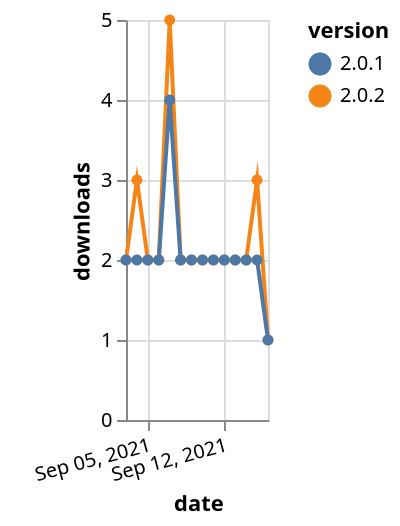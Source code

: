 {"$schema": "https://vega.github.io/schema/vega-lite/v5.json", "description": "A simple bar chart with embedded data.", "data": {"values": [{"date": "2021-09-03", "total": 3996, "delta": 2, "version": "2.0.2"}, {"date": "2021-09-04", "total": 3999, "delta": 3, "version": "2.0.2"}, {"date": "2021-09-05", "total": 4001, "delta": 2, "version": "2.0.2"}, {"date": "2021-09-06", "total": 4003, "delta": 2, "version": "2.0.2"}, {"date": "2021-09-07", "total": 4008, "delta": 5, "version": "2.0.2"}, {"date": "2021-09-08", "total": 4010, "delta": 2, "version": "2.0.2"}, {"date": "2021-09-09", "total": 4012, "delta": 2, "version": "2.0.2"}, {"date": "2021-09-10", "total": 4014, "delta": 2, "version": "2.0.2"}, {"date": "2021-09-11", "total": 4016, "delta": 2, "version": "2.0.2"}, {"date": "2021-09-12", "total": 4018, "delta": 2, "version": "2.0.2"}, {"date": "2021-09-13", "total": 4020, "delta": 2, "version": "2.0.2"}, {"date": "2021-09-14", "total": 4022, "delta": 2, "version": "2.0.2"}, {"date": "2021-09-15", "total": 4025, "delta": 3, "version": "2.0.2"}, {"date": "2021-09-16", "total": 4026, "delta": 1, "version": "2.0.2"}, {"date": "2021-09-03", "total": 3390, "delta": 2, "version": "2.0.1"}, {"date": "2021-09-04", "total": 3392, "delta": 2, "version": "2.0.1"}, {"date": "2021-09-05", "total": 3394, "delta": 2, "version": "2.0.1"}, {"date": "2021-09-06", "total": 3396, "delta": 2, "version": "2.0.1"}, {"date": "2021-09-07", "total": 3400, "delta": 4, "version": "2.0.1"}, {"date": "2021-09-08", "total": 3402, "delta": 2, "version": "2.0.1"}, {"date": "2021-09-09", "total": 3404, "delta": 2, "version": "2.0.1"}, {"date": "2021-09-10", "total": 3406, "delta": 2, "version": "2.0.1"}, {"date": "2021-09-11", "total": 3408, "delta": 2, "version": "2.0.1"}, {"date": "2021-09-12", "total": 3410, "delta": 2, "version": "2.0.1"}, {"date": "2021-09-13", "total": 3412, "delta": 2, "version": "2.0.1"}, {"date": "2021-09-14", "total": 3414, "delta": 2, "version": "2.0.1"}, {"date": "2021-09-15", "total": 3416, "delta": 2, "version": "2.0.1"}, {"date": "2021-09-16", "total": 3417, "delta": 1, "version": "2.0.1"}]}, "width": "container", "mark": {"type": "line", "point": {"filled": true}}, "encoding": {"x": {"field": "date", "type": "temporal", "timeUnit": "yearmonthdate", "title": "date", "axis": {"labelAngle": -15}}, "y": {"field": "delta", "type": "quantitative", "title": "downloads"}, "color": {"field": "version", "type": "nominal"}, "tooltip": {"field": "delta"}}}